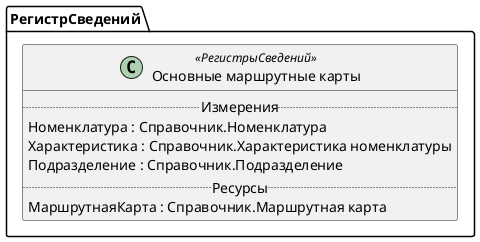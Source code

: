 ﻿@startuml ОсновныеМаршрутныеКарты
'!include templates.wsd
'..\include templates.wsd
class РегистрСведений.ОсновныеМаршрутныеКарты as "Основные маршрутные карты" <<РегистрыСведений>>
{
..Измерения..
Номенклатура : Справочник.Номенклатура
Характеристика : Справочник.Характеристика номенклатуры
Подразделение : Справочник.Подразделение
..Ресурсы..
МаршрутнаяКарта : Справочник.Маршрутная карта
}
@enduml
